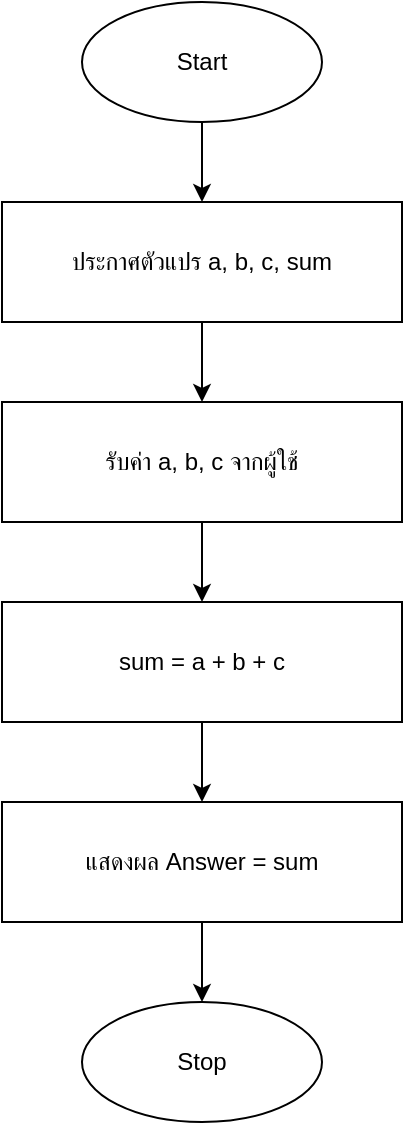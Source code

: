 <mxfile version="28.1.2">
  <diagram name="หน้า-1" id="BYqcdSc_AoZmuEhcFPxz">
    <mxGraphModel dx="1489" dy="894" grid="1" gridSize="10" guides="1" tooltips="1" connect="1" arrows="1" fold="1" page="1" pageScale="1" pageWidth="827" pageHeight="1169" math="0" shadow="0">
      <root>
        <mxCell id="0" />
        <mxCell id="1" parent="0" />
        <mxCell id="MRghWgp9v8-2NvKgx0yY-1" value="Start" style="ellipse;whiteSpace=wrap;html=1;" vertex="1" parent="1">
          <mxGeometry x="354" y="40" width="120" height="60" as="geometry" />
        </mxCell>
        <mxCell id="MRghWgp9v8-2NvKgx0yY-2" value="ประกาศตัวแปร a, b, c, sum" style="rectangle;whiteSpace=wrap;html=1;" vertex="1" parent="1">
          <mxGeometry x="314" y="140" width="200" height="60" as="geometry" />
        </mxCell>
        <mxCell id="MRghWgp9v8-2NvKgx0yY-3" value="รับค่า a, b, c จากผู้ใช้" style="parallelogram;whiteSpace=wrap;html=1;" vertex="1" parent="1">
          <mxGeometry x="314" y="240" width="200" height="60" as="geometry" />
        </mxCell>
        <mxCell id="MRghWgp9v8-2NvKgx0yY-4" value="sum = a + b + c" style="rectangle;whiteSpace=wrap;html=1;" vertex="1" parent="1">
          <mxGeometry x="314" y="340" width="200" height="60" as="geometry" />
        </mxCell>
        <mxCell id="MRghWgp9v8-2NvKgx0yY-5" value="แสดงผล Answer = sum" style="parallelogram;whiteSpace=wrap;html=1;" vertex="1" parent="1">
          <mxGeometry x="314" y="440" width="200" height="60" as="geometry" />
        </mxCell>
        <mxCell id="MRghWgp9v8-2NvKgx0yY-6" value="Stop" style="ellipse;whiteSpace=wrap;html=1;" vertex="1" parent="1">
          <mxGeometry x="354" y="540" width="120" height="60" as="geometry" />
        </mxCell>
        <mxCell id="MRghWgp9v8-2NvKgx0yY-7" style="edgeStyle=orthogonalEdgeStyle;rounded=0;orthogonalLoop=1;jettySize=auto;html=1;" edge="1" parent="1" source="MRghWgp9v8-2NvKgx0yY-1" target="MRghWgp9v8-2NvKgx0yY-2">
          <mxGeometry relative="1" as="geometry" />
        </mxCell>
        <mxCell id="MRghWgp9v8-2NvKgx0yY-8" style="edgeStyle=orthogonalEdgeStyle;rounded=0;orthogonalLoop=1;jettySize=auto;html=1;" edge="1" parent="1" source="MRghWgp9v8-2NvKgx0yY-2" target="MRghWgp9v8-2NvKgx0yY-3">
          <mxGeometry relative="1" as="geometry" />
        </mxCell>
        <mxCell id="MRghWgp9v8-2NvKgx0yY-9" style="edgeStyle=orthogonalEdgeStyle;rounded=0;orthogonalLoop=1;jettySize=auto;html=1;" edge="1" parent="1" source="MRghWgp9v8-2NvKgx0yY-3" target="MRghWgp9v8-2NvKgx0yY-4">
          <mxGeometry relative="1" as="geometry" />
        </mxCell>
        <mxCell id="MRghWgp9v8-2NvKgx0yY-10" style="edgeStyle=orthogonalEdgeStyle;rounded=0;orthogonalLoop=1;jettySize=auto;html=1;" edge="1" parent="1" source="MRghWgp9v8-2NvKgx0yY-4" target="MRghWgp9v8-2NvKgx0yY-5">
          <mxGeometry relative="1" as="geometry" />
        </mxCell>
        <mxCell id="MRghWgp9v8-2NvKgx0yY-11" style="edgeStyle=orthogonalEdgeStyle;rounded=0;orthogonalLoop=1;jettySize=auto;html=1;" edge="1" parent="1" source="MRghWgp9v8-2NvKgx0yY-5" target="MRghWgp9v8-2NvKgx0yY-6">
          <mxGeometry relative="1" as="geometry" />
        </mxCell>
      </root>
    </mxGraphModel>
  </diagram>
</mxfile>
